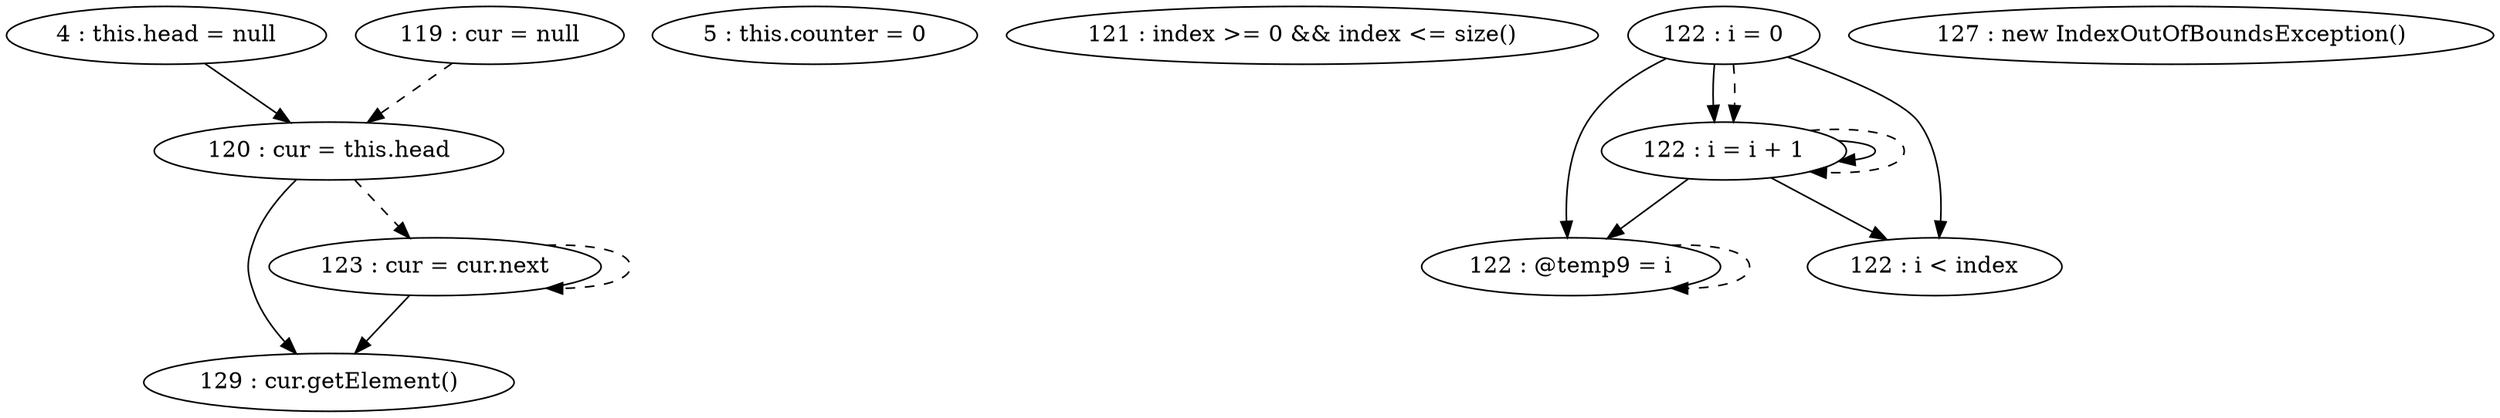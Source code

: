 digraph G {
"4 : this.head = null"
"4 : this.head = null" -> "120 : cur = this.head"
"5 : this.counter = 0"
"119 : cur = null"
"119 : cur = null" -> "120 : cur = this.head" [style=dashed]
"120 : cur = this.head"
"120 : cur = this.head" -> "129 : cur.getElement()"
"120 : cur = this.head" -> "123 : cur = cur.next" [style=dashed]
"121 : index >= 0 && index <= size()"
"122 : i = 0"
"122 : i = 0" -> "122 : @temp9 = i"
"122 : i = 0" -> "122 : i = i + 1"
"122 : i = 0" -> "122 : i < index"
"122 : i = 0" -> "122 : i = i + 1" [style=dashed]
"122 : i < index"
"123 : cur = cur.next"
"123 : cur = cur.next" -> "129 : cur.getElement()"
"123 : cur = cur.next" -> "123 : cur = cur.next" [style=dashed]
"122 : @temp9 = i"
"122 : @temp9 = i" -> "122 : @temp9 = i" [style=dashed]
"122 : i = i + 1"
"122 : i = i + 1" -> "122 : @temp9 = i"
"122 : i = i + 1" -> "122 : i = i + 1"
"122 : i = i + 1" -> "122 : i < index"
"122 : i = i + 1" -> "122 : i = i + 1" [style=dashed]
"127 : new IndexOutOfBoundsException()"
"129 : cur.getElement()"
}